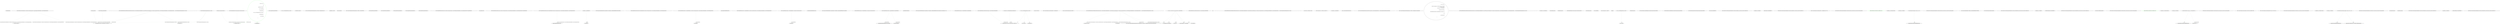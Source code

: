 digraph  {
n84 [label="Nancy.AfterPipeline", span=""];
n85 [label="System.Collections.Generic.IEnumerator<System.Func<Nancy.NancyContext, System.Threading.CancellationToken, System.Threading.Tasks.Task>>", span=""];
n86 [label="Nancy.NancyContext", span=""];
n87 [label="System.Threading.CancellationToken", span=""];
n88 [label="System.Threading.Tasks.TaskCompletionSource<object>", span=""];
n89 [label="System.Action<Nancy.NancyContext>", span=""];
n0 [cluster="Nancy.AfterPipeline.AfterPipeline()", label="Entry Nancy.AfterPipeline.AfterPipeline()", span="11-11"];
n1 [cluster="Nancy.AfterPipeline.AfterPipeline()", label="var tcs = new TaskCompletionSource<object>()", span="13-13"];
n2 [cluster="Nancy.AfterPipeline.AfterPipeline()", label="tcs.SetResult(new object())", span="14-14"];
n5 [cluster="System.Threading.Tasks.TaskCompletionSource<TResult>.TaskCompletionSource()", label="Entry System.Threading.Tasks.TaskCompletionSource<TResult>.TaskCompletionSource()", span="0-0"];
n3 [cluster="Nancy.AfterPipeline.AfterPipeline()", label="completeTask = tcs.Task", span="15-15"];
n6 [cluster="object.Object()", label="Entry object.Object()", span="0-0"];
n7 [cluster="System.Threading.Tasks.TaskCompletionSource<TResult>.SetResult(TResult)", label="Entry System.Threading.Tasks.TaskCompletionSource<TResult>.SetResult(TResult)", span="0-0"];
n4 [cluster="Nancy.AfterPipeline.AfterPipeline()", label="Exit Nancy.AfterPipeline.AfterPipeline()", span="11-11"];
n8 [cluster="Nancy.AfterPipeline.AfterPipeline()", label="Entry Nancy.AfterPipeline.AfterPipeline()", span="18-18"];
n9 [cluster="Nancy.AfterPipeline.AfterPipeline()", label="Exit Nancy.AfterPipeline.AfterPipeline()", span="18-18"];
n10 [cluster="Nancy.AfterPipeline.AfterPipeline(int)", label="Entry Nancy.AfterPipeline.AfterPipeline(int)", span="22-22"];
n11 [cluster="Nancy.AfterPipeline.AfterPipeline(int)", label="Exit Nancy.AfterPipeline.AfterPipeline(int)", span="22-22"];
n12 [cluster="Nancy.AfterPipeline.implicit operator System.Func<Nancy.NancyContext, System.Threading.CancellationToken, System.Threading.Tasks.Task>(Nancy.AfterPipeline)", label="Entry Nancy.AfterPipeline.implicit operator System.Func<Nancy.NancyContext, System.Threading.CancellationToken, System.Threading.Tasks.Task>(Nancy.AfterPipeline)", span="27-27"];
n13 [cluster="Nancy.AfterPipeline.implicit operator System.Func<Nancy.NancyContext, System.Threading.CancellationToken, System.Threading.Tasks.Task>(Nancy.AfterPipeline)", label="return pipeline.Invoke;", span="29-29"];
n14 [cluster="Nancy.AfterPipeline.implicit operator System.Func<Nancy.NancyContext, System.Threading.CancellationToken, System.Threading.Tasks.Task>(Nancy.AfterPipeline)", label="Exit Nancy.AfterPipeline.implicit operator System.Func<Nancy.NancyContext, System.Threading.CancellationToken, System.Threading.Tasks.Task>(Nancy.AfterPipeline)", span="27-27"];
n15 [cluster="Nancy.AfterPipeline.implicit operator Nancy.AfterPipeline(System.Func<Nancy.NancyContext, System.Threading.CancellationToken, System.Threading.Tasks.Task>)", label="Entry Nancy.AfterPipeline.implicit operator Nancy.AfterPipeline(System.Func<Nancy.NancyContext, System.Threading.CancellationToken, System.Threading.Tasks.Task>)", span="32-32"];
n16 [cluster="Nancy.AfterPipeline.implicit operator Nancy.AfterPipeline(System.Func<Nancy.NancyContext, System.Threading.CancellationToken, System.Threading.Tasks.Task>)", label="var pipeline = new AfterPipeline()", span="34-34"];
n17 [cluster="Nancy.AfterPipeline.implicit operator Nancy.AfterPipeline(System.Func<Nancy.NancyContext, System.Threading.CancellationToken, System.Threading.Tasks.Task>)", label="pipeline.AddItemToEndOfPipeline(func)", span="35-35"];
n18 [cluster="Nancy.AfterPipeline.implicit operator Nancy.AfterPipeline(System.Func<Nancy.NancyContext, System.Threading.CancellationToken, System.Threading.Tasks.Task>)", label="return pipeline;", span="36-36"];
n20 [cluster="Nancy.AsyncNamedPipelineBase<TAsyncDelegate, TSyncDelegate>.AddItemToEndOfPipeline(TAsyncDelegate)", label="Entry Nancy.AsyncNamedPipelineBase<TAsyncDelegate, TSyncDelegate>.AddItemToEndOfPipeline(TAsyncDelegate)", span="87-87"];
n19 [cluster="Nancy.AfterPipeline.implicit operator Nancy.AfterPipeline(System.Func<Nancy.NancyContext, System.Threading.CancellationToken, System.Threading.Tasks.Task>)", label="Exit Nancy.AfterPipeline.implicit operator Nancy.AfterPipeline(System.Func<Nancy.NancyContext, System.Threading.CancellationToken, System.Threading.Tasks.Task>)", span="32-32"];
n21 [cluster="Nancy.AfterPipeline.operator +(Nancy.AfterPipeline, System.Func<Nancy.NancyContext, System.Threading.CancellationToken, System.Threading.Tasks.Task>)", label="Entry Nancy.AfterPipeline.operator +(Nancy.AfterPipeline, System.Func<Nancy.NancyContext, System.Threading.CancellationToken, System.Threading.Tasks.Task>)", span="39-39"];
n22 [cluster="Nancy.AfterPipeline.operator +(Nancy.AfterPipeline, System.Func<Nancy.NancyContext, System.Threading.CancellationToken, System.Threading.Tasks.Task>)", label="pipeline.AddItemToEndOfPipeline(func)", span="41-41"];
n23 [cluster="Nancy.AfterPipeline.operator +(Nancy.AfterPipeline, System.Func<Nancy.NancyContext, System.Threading.CancellationToken, System.Threading.Tasks.Task>)", label="return pipeline;", span="42-42"];
n24 [cluster="Nancy.AfterPipeline.operator +(Nancy.AfterPipeline, System.Func<Nancy.NancyContext, System.Threading.CancellationToken, System.Threading.Tasks.Task>)", label="Exit Nancy.AfterPipeline.operator +(Nancy.AfterPipeline, System.Func<Nancy.NancyContext, System.Threading.CancellationToken, System.Threading.Tasks.Task>)", span="39-39"];
n25 [cluster="Nancy.AfterPipeline.operator +(Nancy.AfterPipeline, System.Action<Nancy.NancyContext>)", label="Entry Nancy.AfterPipeline.operator +(Nancy.AfterPipeline, System.Action<Nancy.NancyContext>)", span="45-45"];
n26 [cluster="Nancy.AfterPipeline.operator +(Nancy.AfterPipeline, System.Action<Nancy.NancyContext>)", label="pipeline.AddItemToEndOfPipeline(action)", span="47-47"];
n27 [cluster="Nancy.AfterPipeline.operator +(Nancy.AfterPipeline, System.Action<Nancy.NancyContext>)", label="return pipeline;", span="48-48"];
n29 [cluster="Nancy.AsyncNamedPipelineBase<TAsyncDelegate, TSyncDelegate>.AddItemToEndOfPipeline(TSyncDelegate)", label="Entry Nancy.AsyncNamedPipelineBase<TAsyncDelegate, TSyncDelegate>.AddItemToEndOfPipeline(TSyncDelegate)", span="96-96"];
n28 [cluster="Nancy.AfterPipeline.operator +(Nancy.AfterPipeline, System.Action<Nancy.NancyContext>)", label="Exit Nancy.AfterPipeline.operator +(Nancy.AfterPipeline, System.Action<Nancy.NancyContext>)", span="45-45"];
n30 [cluster="Nancy.AfterPipeline.operator +(Nancy.AfterPipeline, Nancy.AfterPipeline)", label="Entry Nancy.AfterPipeline.operator +(Nancy.AfterPipeline, Nancy.AfterPipeline)", span="51-51"];
n31 [cluster="Nancy.AfterPipeline.operator +(Nancy.AfterPipeline, Nancy.AfterPipeline)", label="pipelineToAdd.PipelineItems", span="53-53"];
n32 [cluster="Nancy.AfterPipeline.operator +(Nancy.AfterPipeline, Nancy.AfterPipeline)", label="pipelineToAddTo.AddItemToEndOfPipeline(pipelineItem)", span="55-55"];
n33 [cluster="Nancy.AfterPipeline.operator +(Nancy.AfterPipeline, Nancy.AfterPipeline)", label="return pipelineToAddTo;", span="58-58"];
n35 [cluster="Nancy.AsyncNamedPipelineBase<TAsyncDelegate, TSyncDelegate>.AddItemToEndOfPipeline(Nancy.PipelineItem<TAsyncDelegate>, bool)", label="Entry Nancy.AsyncNamedPipelineBase<TAsyncDelegate, TSyncDelegate>.AddItemToEndOfPipeline(Nancy.PipelineItem<TAsyncDelegate>, bool)", span="109-109"];
n34 [cluster="Nancy.AfterPipeline.operator +(Nancy.AfterPipeline, Nancy.AfterPipeline)", label="Exit Nancy.AfterPipeline.operator +(Nancy.AfterPipeline, Nancy.AfterPipeline)", span="51-51"];
n36 [cluster="Nancy.AfterPipeline.Invoke(Nancy.NancyContext, System.Threading.CancellationToken)", label="Entry Nancy.AfterPipeline.Invoke(Nancy.NancyContext, System.Threading.CancellationToken)", span="61-61"];
n37 [cluster="Nancy.AfterPipeline.Invoke(Nancy.NancyContext, System.Threading.CancellationToken)", label="var tcs = new TaskCompletionSource<object>()", span="63-63"];
n40 [cluster="Nancy.AfterPipeline.Invoke(Nancy.NancyContext, System.Threading.CancellationToken)", label="ExecuteTasksInternal(context, cancellationToken, enumerator, tcs)", span="69-69"];
n38 [cluster="Nancy.AfterPipeline.Invoke(Nancy.NancyContext, System.Threading.CancellationToken)", label="var enumerator = this.PipelineDelegates.GetEnumerator()", span="65-65"];
n41 [cluster="Nancy.AfterPipeline.Invoke(Nancy.NancyContext, System.Threading.CancellationToken)", label="tcs.SetResult(null)", span="73-73"];
n42 [cluster="Nancy.AfterPipeline.Invoke(Nancy.NancyContext, System.Threading.CancellationToken)", label="return tcs.Task;", span="76-76"];
n39 [cluster="Nancy.AfterPipeline.Invoke(Nancy.NancyContext, System.Threading.CancellationToken)", label="enumerator.MoveNext()", span="67-67"];
n44 [cluster="System.Collections.Generic.IEnumerable<T>.GetEnumerator()", label="Entry System.Collections.Generic.IEnumerable<T>.GetEnumerator()", span="0-0"];
n45 [cluster="System.Collections.IEnumerator.MoveNext()", label="Entry System.Collections.IEnumerator.MoveNext()", span="0-0"];
n46 [cluster="Nancy.AfterPipeline.ExecuteTasksInternal(Nancy.NancyContext, System.Threading.CancellationToken, System.Collections.Generic.IEnumerator<System.Func<Nancy.NancyContext, System.Threading.CancellationToken, System.Threading.Tasks.Task>>, System.Threading.Tasks.TaskCompletionSource<object>)", label="Entry Nancy.AfterPipeline.ExecuteTasksInternal(Nancy.NancyContext, System.Threading.CancellationToken, System.Collections.Generic.IEnumerator<System.Func<Nancy.NancyContext, System.Threading.CancellationToken, System.Threading.Tasks.Task>>, System.Threading.Tasks.TaskCompletionSource<object>)", span="79-79"];
n43 [cluster="Nancy.AfterPipeline.Invoke(Nancy.NancyContext, System.Threading.CancellationToken)", label="Exit Nancy.AfterPipeline.Invoke(Nancy.NancyContext, System.Threading.CancellationToken)", span="61-61"];
n47 [cluster="Nancy.AfterPipeline.ExecuteTasksInternal(Nancy.NancyContext, System.Threading.CancellationToken, System.Collections.Generic.IEnumerator<System.Func<Nancy.NancyContext, System.Threading.CancellationToken, System.Threading.Tasks.Task>>, System.Threading.Tasks.TaskCompletionSource<object>)", label=true, span="81-81"];
n48 [cluster="Nancy.AfterPipeline.ExecuteTasksInternal(Nancy.NancyContext, System.Threading.CancellationToken, System.Collections.Generic.IEnumerator<System.Func<Nancy.NancyContext, System.Threading.CancellationToken, System.Threading.Tasks.Task>>, System.Threading.Tasks.TaskCompletionSource<object>)", label="var current = enumerator.Current.Invoke(context, cancellationToken)", span="83-83"];
n53 [cluster="Nancy.AfterPipeline.ExecuteTasksInternal(Nancy.NancyContext, System.Threading.CancellationToken, System.Collections.Generic.IEnumerator<System.Func<Nancy.NancyContext, System.Threading.CancellationToken, System.Threading.Tasks.Task>>, System.Threading.Tasks.TaskCompletionSource<object>)", label="enumerator.MoveNext()", span="96-96"];
n55 [cluster="Nancy.AfterPipeline.ExecuteTasksInternal(Nancy.NancyContext, System.Threading.CancellationToken, System.Collections.Generic.IEnumerator<System.Func<Nancy.NancyContext, System.Threading.CancellationToken, System.Threading.Tasks.Task>>, System.Threading.Tasks.TaskCompletionSource<object>)", label="tcs.SetException(current.Exception)", span="103-103"];
n56 [cluster="Nancy.AfterPipeline.ExecuteTasksInternal(Nancy.NancyContext, System.Threading.CancellationToken, System.Collections.Generic.IEnumerator<System.Func<Nancy.NancyContext, System.Threading.CancellationToken, System.Threading.Tasks.Task>>, System.Threading.Tasks.TaskCompletionSource<object>)", label="tcs.SetResult(null)", span="107-107"];
n57 [cluster="Nancy.AfterPipeline.ExecuteTasksInternal(Nancy.NancyContext, System.Threading.CancellationToken, System.Collections.Generic.IEnumerator<System.Func<Nancy.NancyContext, System.Threading.CancellationToken, System.Threading.Tasks.Task>>, System.Threading.Tasks.TaskCompletionSource<object>)", label="current.ContinueWith(ExecuteTasksContinuation(context, cancellationToken, enumerator, tcs), TaskContinuationOptions.ExecuteSynchronously)", span="113-113"];
n58 [cluster="Nancy.AfterPipeline.ExecuteTasksInternal(Nancy.NancyContext, System.Threading.CancellationToken, System.Collections.Generic.IEnumerator<System.Func<Nancy.NancyContext, System.Threading.CancellationToken, System.Threading.Tasks.Task>>, System.Threading.Tasks.TaskCompletionSource<object>)", label="Exit Nancy.AfterPipeline.ExecuteTasksInternal(Nancy.NancyContext, System.Threading.CancellationToken, System.Collections.Generic.IEnumerator<System.Func<Nancy.NancyContext, System.Threading.CancellationToken, System.Threading.Tasks.Task>>, System.Threading.Tasks.TaskCompletionSource<object>)", span="79-79"];
n49 [cluster="Nancy.AfterPipeline.ExecuteTasksInternal(Nancy.NancyContext, System.Threading.CancellationToken, System.Collections.Generic.IEnumerator<System.Func<Nancy.NancyContext, System.Threading.CancellationToken, System.Threading.Tasks.Task>>, System.Threading.Tasks.TaskCompletionSource<object>)", label="current.Status == TaskStatus.Created", span="85-85"];
n59 [cluster="System.Func<T1, T2, TResult>.Invoke(T1, T2)", label="Entry System.Func<T1, T2, TResult>.Invoke(T1, T2)", span="0-0"];
n50 [cluster="Nancy.AfterPipeline.ExecuteTasksInternal(Nancy.NancyContext, System.Threading.CancellationToken, System.Collections.Generic.IEnumerator<System.Func<Nancy.NancyContext, System.Threading.CancellationToken, System.Threading.Tasks.Task>>, System.Threading.Tasks.TaskCompletionSource<object>)", label="current.Start()", span="87-87"];
n51 [cluster="Nancy.AfterPipeline.ExecuteTasksInternal(Nancy.NancyContext, System.Threading.CancellationToken, System.Collections.Generic.IEnumerator<System.Func<Nancy.NancyContext, System.Threading.CancellationToken, System.Threading.Tasks.Task>>, System.Threading.Tasks.TaskCompletionSource<object>)", label="current.IsCompleted || current.IsFaulted", span="90-90"];
n52 [cluster="Nancy.AfterPipeline.ExecuteTasksInternal(Nancy.NancyContext, System.Threading.CancellationToken, System.Collections.Generic.IEnumerator<System.Func<Nancy.NancyContext, System.Threading.CancellationToken, System.Threading.Tasks.Task>>, System.Threading.Tasks.TaskCompletionSource<object>)", label="var exception = current.Exception", span="94-94"];
n54 [cluster="Nancy.AfterPipeline.ExecuteTasksInternal(Nancy.NancyContext, System.Threading.CancellationToken, System.Collections.Generic.IEnumerator<System.Func<Nancy.NancyContext, System.Threading.CancellationToken, System.Threading.Tasks.Task>>, System.Threading.Tasks.TaskCompletionSource<object>)", label="current.IsFaulted", span="101-101"];
n60 [cluster="System.Threading.Tasks.Task.Start()", label="Entry System.Threading.Tasks.Task.Start()", span="0-0"];
n62 [cluster="Nancy.AfterPipeline.ExecuteTasksContinuation(Nancy.NancyContext, System.Threading.CancellationToken, System.Collections.Generic.IEnumerator<System.Func<Nancy.NancyContext, System.Threading.CancellationToken, System.Threading.Tasks.Task>>, System.Threading.Tasks.TaskCompletionSource<object>)", label="Entry Nancy.AfterPipeline.ExecuteTasksContinuation(Nancy.NancyContext, System.Threading.CancellationToken, System.Collections.Generic.IEnumerator<System.Func<Nancy.NancyContext, System.Threading.CancellationToken, System.Threading.Tasks.Task>>, System.Threading.Tasks.TaskCompletionSource<object>)", span="118-118"];
n63 [cluster="System.Threading.Tasks.Task.ContinueWith(System.Action<System.Threading.Tasks.Task>, System.Threading.Tasks.TaskContinuationOptions)", label="Entry System.Threading.Tasks.Task.ContinueWith(System.Action<System.Threading.Tasks.Task>, System.Threading.Tasks.TaskContinuationOptions)", span="0-0"];
n61 [cluster="System.Threading.Tasks.TaskCompletionSource<TResult>.SetException(System.Exception)", label="Entry System.Threading.Tasks.TaskCompletionSource<TResult>.SetException(System.Exception)", span="0-0"];
n64 [cluster="Nancy.AfterPipeline.ExecuteTasksContinuation(Nancy.NancyContext, System.Threading.CancellationToken, System.Collections.Generic.IEnumerator<System.Func<Nancy.NancyContext, System.Threading.CancellationToken, System.Threading.Tasks.Task>>, System.Threading.Tasks.TaskCompletionSource<object>)", label="return current =>\r\n            {\r\n                // Observe the exception, even though we ignore it, otherwise\r\n                // we will blow up later\r\n                var exception = current.Exception;\r\n\r\n                if (enumerator.MoveNext())\r\n                {\r\n                    ExecuteTasksInternal(context, cancellationToken, enumerator, tcs);\r\n                }\r\n                else\r\n                {\r\n                    tcs.SetResult(null);\r\n                }\r\n            };", span="120-134"];
n68 [cluster="lambda expression", label="enumerator.MoveNext()", span="126-126"];
n69 [cluster="lambda expression", label="ExecuteTasksInternal(context, cancellationToken, enumerator, tcs)", span="128-128"];
n70 [cluster="lambda expression", label="tcs.SetResult(null)", span="132-132"];
n65 [cluster="Nancy.AfterPipeline.ExecuteTasksContinuation(Nancy.NancyContext, System.Threading.CancellationToken, System.Collections.Generic.IEnumerator<System.Func<Nancy.NancyContext, System.Threading.CancellationToken, System.Threading.Tasks.Task>>, System.Threading.Tasks.TaskCompletionSource<object>)", label="Exit Nancy.AfterPipeline.ExecuteTasksContinuation(Nancy.NancyContext, System.Threading.CancellationToken, System.Collections.Generic.IEnumerator<System.Func<Nancy.NancyContext, System.Threading.CancellationToken, System.Threading.Tasks.Task>>, System.Threading.Tasks.TaskCompletionSource<object>)", span="118-118"];
n67 [cluster="lambda expression", label="var exception = current.Exception", span="124-124"];
n66 [cluster="lambda expression", label="Entry lambda expression", span="120-134"];
n71 [cluster="lambda expression", label="Exit lambda expression", span="120-134"];
n72 [cluster="Nancy.AfterPipeline.Wrap(System.Action<Nancy.NancyContext>)", label="Entry Nancy.AfterPipeline.Wrap(System.Action<Nancy.NancyContext>)", span="142-142"];
n76 [cluster="lambda expression", label="syncDelegate.Invoke(ctx)", span="148-148"];
n74 [cluster="Nancy.AfterPipeline.Wrap(System.Action<Nancy.NancyContext>)", label="Exit Nancy.AfterPipeline.Wrap(System.Action<Nancy.NancyContext>)", span="142-142"];
n80 [cluster="lambda expression", label="tcs.SetException(e)", span="156-156"];
n75 [cluster="lambda expression", label="Entry lambda expression", span="144-160"];
n77 [cluster="lambda expression", label="return completeTask;", span="150-150"];
n83 [cluster="System.Action<T>.Invoke(T)", label="Entry System.Action<T>.Invoke(T)", span="0-0"];
n78 [cluster="lambda expression", label=Exception, span="152-152"];
n79 [cluster="lambda expression", label="var tcs = new TaskCompletionSource<object>()", span="154-154"];
n81 [cluster="lambda expression", label="return tcs.Task;", span="158-158"];
n82 [cluster="lambda expression", label="Exit lambda expression", span="144-160"];
d73 [cluster="Nancy.AfterPipeline.Wrap(System.Action<Nancy.NancyContext>)", color=green, community=0, label="return (ctx, ct) =>\r\n            {\r\n                try\r\n                {\r\n                    syncDelegate.Invoke(ctx);\r\n\r\n                    return completeTask;\r\n                }\r\n                catch (Exception e)\r\n                {\r\n                    var tcs = new TaskCompletionSource<object>();\r\n\r\n                    tcs.SetException(e);\r\n\r\n                    return tcs.Task;\r\n                }\r\n            };", prediction=0, span="144-160"];
m0_0 [cluster="Nancy.Diagnostics.DisabledDiagnostics.Initialize(Nancy.Bootstrapper.IPipelines)", file="AsyncNamedPipelineBase.cs", label="Entry Nancy.Diagnostics.DisabledDiagnostics.Initialize(Nancy.Bootstrapper.IPipelines)", span="6-6"];
m0_1 [cluster="Nancy.Diagnostics.DisabledDiagnostics.Initialize(Nancy.Bootstrapper.IPipelines)", file="AsyncNamedPipelineBase.cs", label="Exit Nancy.Diagnostics.DisabledDiagnostics.Initialize(Nancy.Bootstrapper.IPipelines)", span="6-6"];
m2_22 [cluster="Nancy.Bootstrapper.Pipelines.Pipelines(Nancy.Bootstrapper.IPipelines)", file="PipelinesFixture.cs", label="Entry Nancy.Bootstrapper.Pipelines.Pipelines(Nancy.Bootstrapper.IPipelines)", span="23-23"];
m2_5 [cluster="object.ShouldNotBeNull()", file="PipelinesFixture.cs", label="Entry object.ShouldNotBeNull()", span="140-140"];
m2_10 [cluster="Nancy.Tests.Unit.Bootstrapper.PipelinesFixture.Should_create_default_error_hook_when_created_with_default_ctor()", file="PipelinesFixture.cs", label="Entry Nancy.Tests.Unit.Bootstrapper.PipelinesFixture.Should_create_default_error_hook_when_created_with_default_ctor()", span="30-30"];
m2_11 [cluster="Nancy.Tests.Unit.Bootstrapper.PipelinesFixture.Should_create_default_error_hook_when_created_with_default_ctor()", file="PipelinesFixture.cs", label="var pipelines = new Pipelines()", span="33-33"];
m2_12 [cluster="Nancy.Tests.Unit.Bootstrapper.PipelinesFixture.Should_create_default_error_hook_when_created_with_default_ctor()", file="PipelinesFixture.cs", label="pipelines.OnError.ShouldNotBeNull()", span="36-36"];
m2_13 [cluster="Nancy.Tests.Unit.Bootstrapper.PipelinesFixture.Should_create_default_error_hook_when_created_with_default_ctor()", file="PipelinesFixture.cs", label="Exit Nancy.Tests.Unit.Bootstrapper.PipelinesFixture.Should_create_default_error_hook_when_created_with_default_ctor()", span="30-30"];
m2_23 [cluster="System.Collections.Generic.IEnumerable<T>.ShouldHaveCount<T>(int)", file="PipelinesFixture.cs", label="Entry System.Collections.Generic.IEnumerable<T>.ShouldHaveCount<T>(int)", span="80-80"];
m2_28 [cluster="Nancy.Tests.Unit.Bootstrapper.PipelinesFixture.Should_clone_before_request_hooks_when_created_with_existing_pipeline()", file="PipelinesFixture.cs", label="Entry Nancy.Tests.Unit.Bootstrapper.PipelinesFixture.Should_clone_before_request_hooks_when_created_with_existing_pipeline()", span="56-56"];
m2_33 [cluster="Nancy.Tests.Unit.Bootstrapper.PipelinesFixture.Should_clone_before_request_hooks_when_created_with_existing_pipeline()", color=green, community=0, file="PipelinesFixture.cs", label="pipelines.BeforeRequest.PipelineItems.ShouldHaveCount(1)", prediction=1, span="68-68"];
m2_32 [cluster="Nancy.Tests.Unit.Bootstrapper.PipelinesFixture.Should_clone_before_request_hooks_when_created_with_existing_pipeline()", file="PipelinesFixture.cs", label="var pipelines = new Pipelines(existing)", span="65-65"];
m2_30 [cluster="Nancy.Tests.Unit.Bootstrapper.PipelinesFixture.Should_clone_before_request_hooks_when_created_with_existing_pipeline()", file="PipelinesFixture.cs", label="var existing = new Pipelines()", span="61-61"];
m2_31 [cluster="Nancy.Tests.Unit.Bootstrapper.PipelinesFixture.Should_clone_before_request_hooks_when_created_with_existing_pipeline()", file="PipelinesFixture.cs", label="existing.BeforeRequest.AddItemToEndOfPipeline(hook)", span="62-62"];
m2_29 [cluster="Nancy.Tests.Unit.Bootstrapper.PipelinesFixture.Should_clone_before_request_hooks_when_created_with_existing_pipeline()", file="PipelinesFixture.cs", label="Func<NancyContext, Response> hook = ctx => null", span="59-59"];
m2_34 [cluster="Nancy.Tests.Unit.Bootstrapper.PipelinesFixture.Should_clone_before_request_hooks_when_created_with_existing_pipeline()", file="PipelinesFixture.cs", label="Exit Nancy.Tests.Unit.Bootstrapper.PipelinesFixture.Should_clone_before_request_hooks_when_created_with_existing_pipeline()", span="56-56"];
m2_45 [cluster="Nancy.NamedPipelineBase<TDelegate>.AddItemToEndOfPipeline(TDelegate)", file="PipelinesFixture.cs", label="Entry Nancy.NamedPipelineBase<TDelegate>.AddItemToEndOfPipeline(TDelegate)", span="67-67"];
m2_4 [cluster="Nancy.Bootstrapper.Pipelines.Pipelines()", file="PipelinesFixture.cs", label="Entry Nancy.Bootstrapper.Pipelines.Pipelines()", span="12-12"];
m2_6 [cluster="Nancy.Tests.Unit.Bootstrapper.PipelinesFixture.Should_create_default_before_request_hook_when_created_with_default_ctor()", file="PipelinesFixture.cs", label="Entry Nancy.Tests.Unit.Bootstrapper.PipelinesFixture.Should_create_default_before_request_hook_when_created_with_default_ctor()", span="20-20"];
m2_7 [cluster="Nancy.Tests.Unit.Bootstrapper.PipelinesFixture.Should_create_default_before_request_hook_when_created_with_default_ctor()", file="PipelinesFixture.cs", label="var pipelines = new Pipelines()", span="23-23"];
m2_8 [cluster="Nancy.Tests.Unit.Bootstrapper.PipelinesFixture.Should_create_default_before_request_hook_when_created_with_default_ctor()", file="PipelinesFixture.cs", label="pipelines.BeforeRequest.ShouldNotBeNull()", span="26-26"];
m2_9 [cluster="Nancy.Tests.Unit.Bootstrapper.PipelinesFixture.Should_create_default_before_request_hook_when_created_with_default_ctor()", file="PipelinesFixture.cs", label="Exit Nancy.Tests.Unit.Bootstrapper.PipelinesFixture.Should_create_default_before_request_hook_when_created_with_default_ctor()", span="20-20"];
m2_47 [cluster="object.ShouldBeSameAs(object)", file="PipelinesFixture.cs", label="Entry object.ShouldBeSameAs(object)", span="130-130"];
m2_14 [cluster="Nancy.Tests.Unit.Bootstrapper.PipelinesFixture.Should_clone_after_request_hooks_when_created_with_existing_pipeline()", file="PipelinesFixture.cs", label="Entry Nancy.Tests.Unit.Bootstrapper.PipelinesFixture.Should_clone_after_request_hooks_when_created_with_existing_pipeline()", span="40-40"];
m2_19 [cluster="Nancy.Tests.Unit.Bootstrapper.PipelinesFixture.Should_clone_after_request_hooks_when_created_with_existing_pipeline()", color=green, community=0, file="PipelinesFixture.cs", label="pipelines.AfterRequest.PipelineItems.ShouldHaveCount(1)", prediction=2, span="52-52"];
m2_18 [cluster="Nancy.Tests.Unit.Bootstrapper.PipelinesFixture.Should_clone_after_request_hooks_when_created_with_existing_pipeline()", file="PipelinesFixture.cs", label="var pipelines = new Pipelines(existing)", span="49-49"];
m2_16 [cluster="Nancy.Tests.Unit.Bootstrapper.PipelinesFixture.Should_clone_after_request_hooks_when_created_with_existing_pipeline()", file="PipelinesFixture.cs", label="var existing = new Pipelines()", span="45-45"];
m2_17 [cluster="Nancy.Tests.Unit.Bootstrapper.PipelinesFixture.Should_clone_after_request_hooks_when_created_with_existing_pipeline()", file="PipelinesFixture.cs", label="existing.AfterRequest.AddItemToEndOfPipeline(hook)", span="46-46"];
m2_15 [cluster="Nancy.Tests.Unit.Bootstrapper.PipelinesFixture.Should_clone_after_request_hooks_when_created_with_existing_pipeline()", file="PipelinesFixture.cs", label="Action<NancyContext> hook = ctx => ctx.Items.Add(''foo'', 1)", span="43-43"];
m2_20 [cluster="Nancy.Tests.Unit.Bootstrapper.PipelinesFixture.Should_clone_after_request_hooks_when_created_with_existing_pipeline()", file="PipelinesFixture.cs", label="Exit Nancy.Tests.Unit.Bootstrapper.PipelinesFixture.Should_clone_after_request_hooks_when_created_with_existing_pipeline()", span="40-40"];
m2_27 [cluster="System.Collections.Generic.IDictionary<TKey, TValue>.Add(TKey, TValue)", file="PipelinesFixture.cs", label="Entry System.Collections.Generic.IDictionary<TKey, TValue>.Add(TKey, TValue)", span="0-0"];
m2_46 [cluster="System.Collections.Generic.IEnumerable<TSource>.First<TSource>()", file="PipelinesFixture.cs", label="Entry System.Collections.Generic.IEnumerable<TSource>.First<TSource>()", span="0-0"];
m2_38 [cluster="Nancy.Tests.Unit.Bootstrapper.PipelinesFixture.Should_clone_error_hooks_when_created_with_existing_pipeline()", file="PipelinesFixture.cs", label="Entry Nancy.Tests.Unit.Bootstrapper.PipelinesFixture.Should_clone_error_hooks_when_created_with_existing_pipeline()", span="72-72"];
m2_42 [cluster="Nancy.Tests.Unit.Bootstrapper.PipelinesFixture.Should_clone_error_hooks_when_created_with_existing_pipeline()", file="PipelinesFixture.cs", label="var pipelines = new Pipelines(existing)", span="81-81"];
m2_40 [cluster="Nancy.Tests.Unit.Bootstrapper.PipelinesFixture.Should_clone_error_hooks_when_created_with_existing_pipeline()", file="PipelinesFixture.cs", label="var existing = new Pipelines()", span="77-77"];
m2_41 [cluster="Nancy.Tests.Unit.Bootstrapper.PipelinesFixture.Should_clone_error_hooks_when_created_with_existing_pipeline()", file="PipelinesFixture.cs", label="existing.OnError.AddItemToEndOfPipeline(hook)", span="78-78"];
m2_43 [cluster="Nancy.Tests.Unit.Bootstrapper.PipelinesFixture.Should_clone_error_hooks_when_created_with_existing_pipeline()", file="PipelinesFixture.cs", label="pipelines.OnError.PipelineItems.First().Delegate.ShouldBeSameAs(hook)", span="84-84"];
m2_39 [cluster="Nancy.Tests.Unit.Bootstrapper.PipelinesFixture.Should_clone_error_hooks_when_created_with_existing_pipeline()", file="PipelinesFixture.cs", label="Func<NancyContext, Exception, Response> hook = (ctx, ex) => null", span="75-75"];
m2_44 [cluster="Nancy.Tests.Unit.Bootstrapper.PipelinesFixture.Should_clone_error_hooks_when_created_with_existing_pipeline()", file="PipelinesFixture.cs", label="Exit Nancy.Tests.Unit.Bootstrapper.PipelinesFixture.Should_clone_error_hooks_when_created_with_existing_pipeline()", span="72-72"];
m2_24 [cluster="lambda expression", file="PipelinesFixture.cs", label="Entry lambda expression", span="43-43"];
m2_25 [cluster="lambda expression", file="PipelinesFixture.cs", label="ctx.Items.Add(''foo'', 1)", span="43-43"];
m2_26 [cluster="lambda expression", file="PipelinesFixture.cs", label="Exit lambda expression", span="43-43"];
m2_0 [cluster="Nancy.Tests.Unit.Bootstrapper.PipelinesFixture.Should_create_default_after_request_hook_when_created_with_default_ctor()", file="PipelinesFixture.cs", label="Entry Nancy.Tests.Unit.Bootstrapper.PipelinesFixture.Should_create_default_after_request_hook_when_created_with_default_ctor()", span="10-10"];
m2_1 [cluster="Nancy.Tests.Unit.Bootstrapper.PipelinesFixture.Should_create_default_after_request_hook_when_created_with_default_ctor()", file="PipelinesFixture.cs", label="var pipelines = new Pipelines()", span="13-13"];
m2_2 [cluster="Nancy.Tests.Unit.Bootstrapper.PipelinesFixture.Should_create_default_after_request_hook_when_created_with_default_ctor()", file="PipelinesFixture.cs", label="pipelines.AfterRequest.ShouldNotBeNull()", span="16-16"];
m2_3 [cluster="Nancy.Tests.Unit.Bootstrapper.PipelinesFixture.Should_create_default_after_request_hook_when_created_with_default_ctor()", file="PipelinesFixture.cs", label="Exit Nancy.Tests.Unit.Bootstrapper.PipelinesFixture.Should_create_default_after_request_hook_when_created_with_default_ctor()", span="10-10"];
n85 -> n68  [color=darkseagreen4, key=1, label="System.Collections.Generic.IEnumerator<System.Func<Nancy.NancyContext, System.Threading.CancellationToken, System.Threading.Tasks.Task>>", style=dashed];
n85 -> n69  [color=darkseagreen4, key=1, label="System.Collections.Generic.IEnumerator<System.Func<Nancy.NancyContext, System.Threading.CancellationToken, System.Threading.Tasks.Task>>", style=dashed];
n86 -> n69  [color=darkseagreen4, key=1, label="Nancy.NancyContext", style=dashed];
n87 -> n69  [color=darkseagreen4, key=1, label="System.Threading.CancellationToken", style=dashed];
n88 -> n69  [color=darkseagreen4, key=1, label="System.Threading.Tasks.TaskCompletionSource<object>", style=dashed];
n88 -> n70  [color=darkseagreen4, key=1, label="System.Threading.Tasks.TaskCompletionSource<object>", style=dashed];
n89 -> n76  [color=darkseagreen4, key=1, label="System.Action<Nancy.NancyContext>", style=dashed];
n15 -> n17  [color=darkseagreen4, key=1, label="System.Func<Nancy.NancyContext, System.Threading.CancellationToken, System.Threading.Tasks.Task>", style=dashed];
n16 -> n18  [color=darkseagreen4, key=1, label=pipeline, style=dashed];
n21 -> n23  [color=darkseagreen4, key=1, label="Nancy.AfterPipeline", style=dashed];
n25 -> n27  [color=darkseagreen4, key=1, label="Nancy.AfterPipeline", style=dashed];
n30 -> n32  [color=darkseagreen4, key=1, label="Nancy.AfterPipeline", style=dashed];
n30 -> n33  [color=darkseagreen4, key=1, label="Nancy.AfterPipeline", style=dashed];
n36 -> n40  [color=darkseagreen4, key=1, label="Nancy.NancyContext", style=dashed];
n37 -> n40  [color=darkseagreen4, key=1, label=tcs, style=dashed];
n37 -> n41  [color=darkseagreen4, key=1, label=tcs, style=dashed];
n37 -> n42  [color=darkseagreen4, key=1, label=tcs, style=dashed];
n38 -> n40  [color=darkseagreen4, key=1, label=enumerator, style=dashed];
n46 -> n53  [color=darkseagreen4, key=1, label="System.Collections.Generic.IEnumerator<System.Func<Nancy.NancyContext, System.Threading.CancellationToken, System.Threading.Tasks.Task>>", style=dashed];
n46 -> n55  [color=darkseagreen4, key=1, label="System.Threading.Tasks.TaskCompletionSource<object>", style=dashed];
n46 -> n56  [color=darkseagreen4, key=1, label="System.Threading.Tasks.TaskCompletionSource<object>", style=dashed];
n46 -> n57  [color=darkseagreen4, key=1, label="Nancy.NancyContext", style=dashed];
n48 -> n50  [color=darkseagreen4, key=1, label=current, style=dashed];
n48 -> n51  [color=darkseagreen4, key=1, label=current, style=dashed];
n48 -> n54  [color=darkseagreen4, key=1, label=current, style=dashed];
n48 -> n55  [color=darkseagreen4, key=1, label=current, style=dashed];
n48 -> n57  [color=darkseagreen4, key=1, label=current, style=dashed];
n62 -> n68  [color=darkseagreen4, key=1, label="System.Collections.Generic.IEnumerator<System.Func<Nancy.NancyContext, System.Threading.CancellationToken, System.Threading.Tasks.Task>>", style=dashed];
n62 -> n69  [color=darkseagreen4, key=1, label="Nancy.NancyContext", style=dashed];
n62 -> n70  [color=darkseagreen4, key=1, label="System.Threading.Tasks.TaskCompletionSource<object>", style=dashed];
n72 -> n76  [color=darkseagreen4, key=1, label="System.Action<Nancy.NancyContext>", style=dashed];
n79 -> n81  [color=darkseagreen4, key=1, label=tcs, style=dashed];
d73 -> n76  [color=green, key=1, label="Nancy.NancyContext", style=dashed];
d73 -> n80  [color=green, key=1, label=e, style=dashed];
m2_29 -> m2_31  [color=darkseagreen4, key=1, label=hook, style=dashed];
m2_15 -> m2_17  [color=darkseagreen4, key=1, label=hook, style=dashed];
m2_15 -> m2_25  [color=darkseagreen4, key=1, label="Nancy.NancyContext", style=dashed];
m2_39 -> m2_41  [color=darkseagreen4, key=1, label=hook, style=dashed];
m2_39 -> m2_43  [color=darkseagreen4, key=1, label=hook, style=dashed];
}
